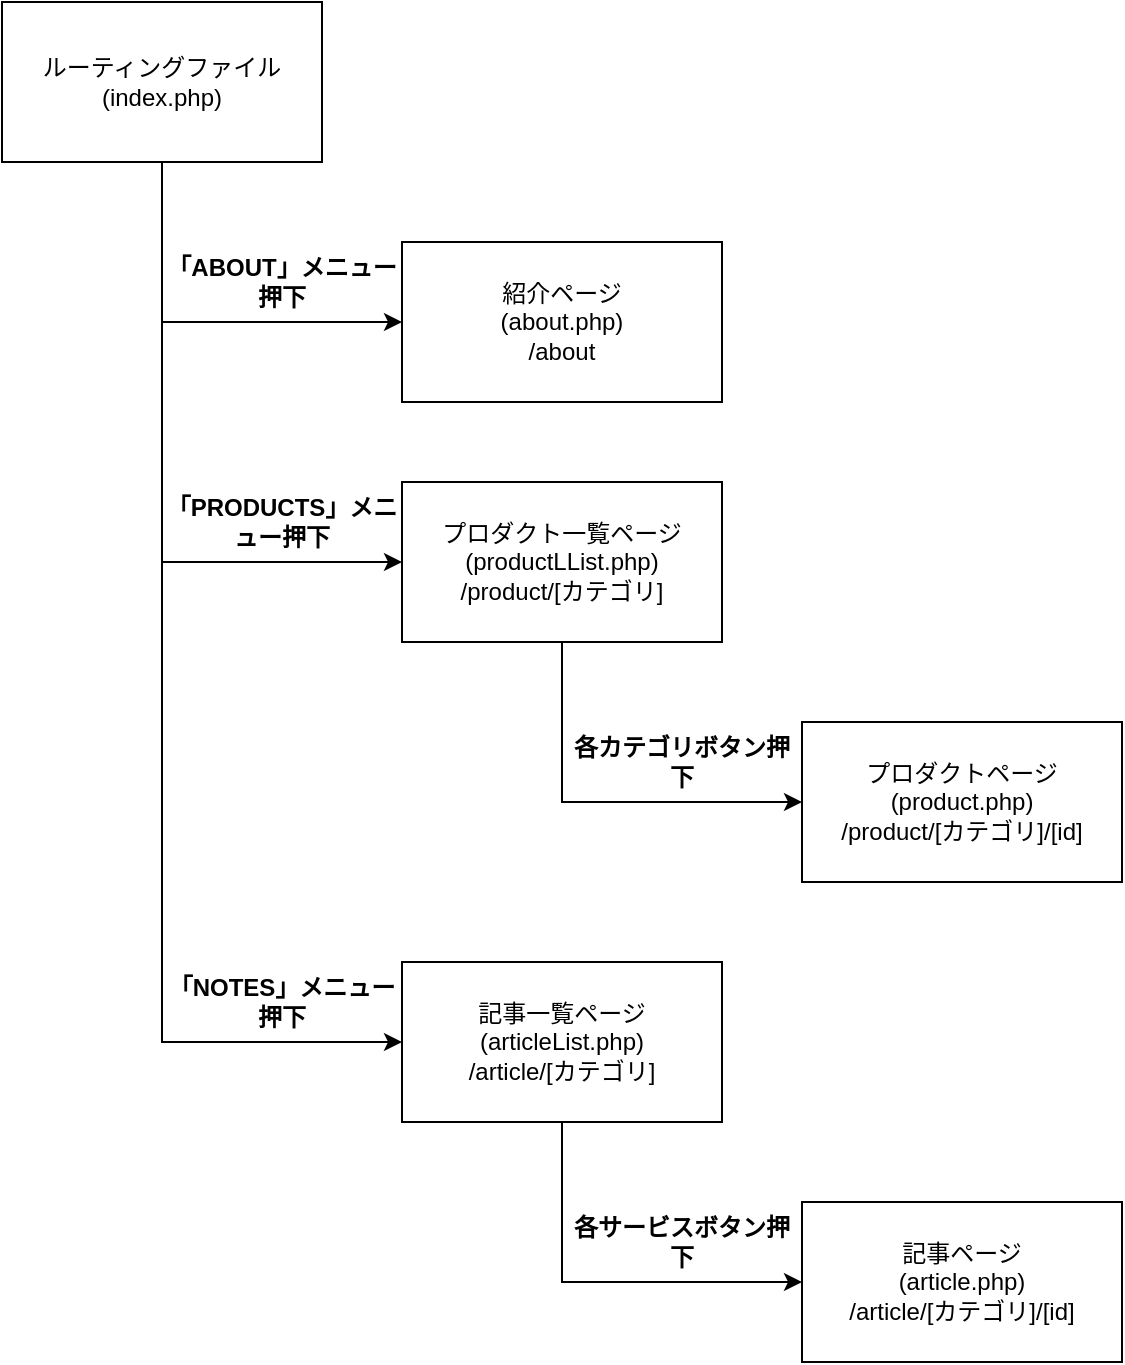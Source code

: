 <mxfile version="13.9.9" type="device"><diagram id="wWtRcbJ47iC_2iHtshJR" name="ページ1"><mxGraphModel dx="1024" dy="584" grid="1" gridSize="10" guides="1" tooltips="1" connect="1" arrows="1" fold="1" page="1" pageScale="1" pageWidth="827" pageHeight="1169" math="0" shadow="0"><root><mxCell id="0"/><mxCell id="1" parent="0"/><mxCell id="5DyuDaEcimnmmPjgQrrE-9" value="" style="edgeStyle=orthogonalEdgeStyle;rounded=0;orthogonalLoop=1;jettySize=auto;html=1;" edge="1" parent="1" source="5DyuDaEcimnmmPjgQrrE-2" target="5DyuDaEcimnmmPjgQrrE-8"><mxGeometry relative="1" as="geometry"><Array as="points"><mxPoint x="120" y="200"/></Array></mxGeometry></mxCell><mxCell id="5DyuDaEcimnmmPjgQrrE-11" value="" style="edgeStyle=orthogonalEdgeStyle;rounded=0;orthogonalLoop=1;jettySize=auto;html=1;" edge="1" parent="1" source="5DyuDaEcimnmmPjgQrrE-2" target="5DyuDaEcimnmmPjgQrrE-10"><mxGeometry relative="1" as="geometry"><Array as="points"><mxPoint x="120" y="320"/></Array></mxGeometry></mxCell><mxCell id="5DyuDaEcimnmmPjgQrrE-15" value="" style="edgeStyle=orthogonalEdgeStyle;rounded=0;orthogonalLoop=1;jettySize=auto;html=1;" edge="1" parent="1" source="5DyuDaEcimnmmPjgQrrE-2" target="5DyuDaEcimnmmPjgQrrE-14"><mxGeometry relative="1" as="geometry"><Array as="points"><mxPoint x="120" y="560"/></Array></mxGeometry></mxCell><mxCell id="5DyuDaEcimnmmPjgQrrE-2" value="ルーティングファイル&lt;br&gt;(index.php)" style="rounded=0;whiteSpace=wrap;html=1;" vertex="1" parent="1"><mxGeometry x="40" y="40" width="160" height="80" as="geometry"/></mxCell><mxCell id="5DyuDaEcimnmmPjgQrrE-8" value="紹介ページ&lt;br&gt;(about.php)&lt;br&gt;/about" style="rounded=0;whiteSpace=wrap;html=1;" vertex="1" parent="1"><mxGeometry x="240" y="160" width="160" height="80" as="geometry"/></mxCell><mxCell id="5DyuDaEcimnmmPjgQrrE-13" value="" style="edgeStyle=orthogonalEdgeStyle;rounded=0;orthogonalLoop=1;jettySize=auto;html=1;" edge="1" parent="1" source="5DyuDaEcimnmmPjgQrrE-10" target="5DyuDaEcimnmmPjgQrrE-12"><mxGeometry relative="1" as="geometry"><Array as="points"><mxPoint x="320" y="440"/></Array></mxGeometry></mxCell><mxCell id="5DyuDaEcimnmmPjgQrrE-10" value="プロダクト一覧ページ&lt;br&gt;(productLList.php)&lt;br&gt;/product/[カテゴリ]" style="rounded=0;whiteSpace=wrap;html=1;" vertex="1" parent="1"><mxGeometry x="240" y="280" width="160" height="80" as="geometry"/></mxCell><mxCell id="5DyuDaEcimnmmPjgQrrE-12" value="プロダクトページ&lt;br&gt;(product.php)&lt;br&gt;/product/[カテゴリ]/[id]" style="rounded=0;whiteSpace=wrap;html=1;" vertex="1" parent="1"><mxGeometry x="440" y="400" width="160" height="80" as="geometry"/></mxCell><mxCell id="5DyuDaEcimnmmPjgQrrE-19" value="" style="edgeStyle=orthogonalEdgeStyle;rounded=0;orthogonalLoop=1;jettySize=auto;html=1;" edge="1" parent="1" source="5DyuDaEcimnmmPjgQrrE-14" target="5DyuDaEcimnmmPjgQrrE-18"><mxGeometry relative="1" as="geometry"><Array as="points"><mxPoint x="320" y="680"/></Array></mxGeometry></mxCell><mxCell id="5DyuDaEcimnmmPjgQrrE-14" value="記事一覧ページ&lt;br&gt;(articleList.php)&lt;br&gt;/article/[カテゴリ]" style="rounded=0;whiteSpace=wrap;html=1;" vertex="1" parent="1"><mxGeometry x="240" y="520" width="160" height="80" as="geometry"/></mxCell><mxCell id="5DyuDaEcimnmmPjgQrrE-18" value="記事ページ&lt;br&gt;(article.php)&lt;br&gt;/article/[カテゴリ]/[id]" style="rounded=0;whiteSpace=wrap;html=1;" vertex="1" parent="1"><mxGeometry x="440" y="640" width="160" height="80" as="geometry"/></mxCell><mxCell id="5DyuDaEcimnmmPjgQrrE-20" value="「ABOUT」メニュー押下" style="text;html=1;strokeColor=none;fillColor=none;align=center;verticalAlign=middle;whiteSpace=wrap;rounded=0;fontStyle=1" vertex="1" parent="1"><mxGeometry x="120" y="160" width="120" height="40" as="geometry"/></mxCell><mxCell id="5DyuDaEcimnmmPjgQrrE-21" value="「PRODUCTS」メニュー押下" style="text;html=1;strokeColor=none;fillColor=none;align=center;verticalAlign=middle;whiteSpace=wrap;rounded=0;fontStyle=1" vertex="1" parent="1"><mxGeometry x="120" y="280" width="120" height="40" as="geometry"/></mxCell><mxCell id="5DyuDaEcimnmmPjgQrrE-22" value="「NOTES」メニュー押下" style="text;html=1;strokeColor=none;fillColor=none;align=center;verticalAlign=middle;whiteSpace=wrap;rounded=0;fontStyle=1" vertex="1" parent="1"><mxGeometry x="120" y="520" width="120" height="40" as="geometry"/></mxCell><mxCell id="5DyuDaEcimnmmPjgQrrE-23" value="各カテゴリボタン押下" style="text;html=1;strokeColor=none;fillColor=none;align=center;verticalAlign=middle;whiteSpace=wrap;rounded=0;fontStyle=1" vertex="1" parent="1"><mxGeometry x="320" y="400" width="120" height="40" as="geometry"/></mxCell><mxCell id="5DyuDaEcimnmmPjgQrrE-25" value="各サービスボタン押下" style="text;html=1;strokeColor=none;fillColor=none;align=center;verticalAlign=middle;whiteSpace=wrap;rounded=0;fontStyle=1" vertex="1" parent="1"><mxGeometry x="320" y="640" width="120" height="40" as="geometry"/></mxCell></root></mxGraphModel></diagram></mxfile>
